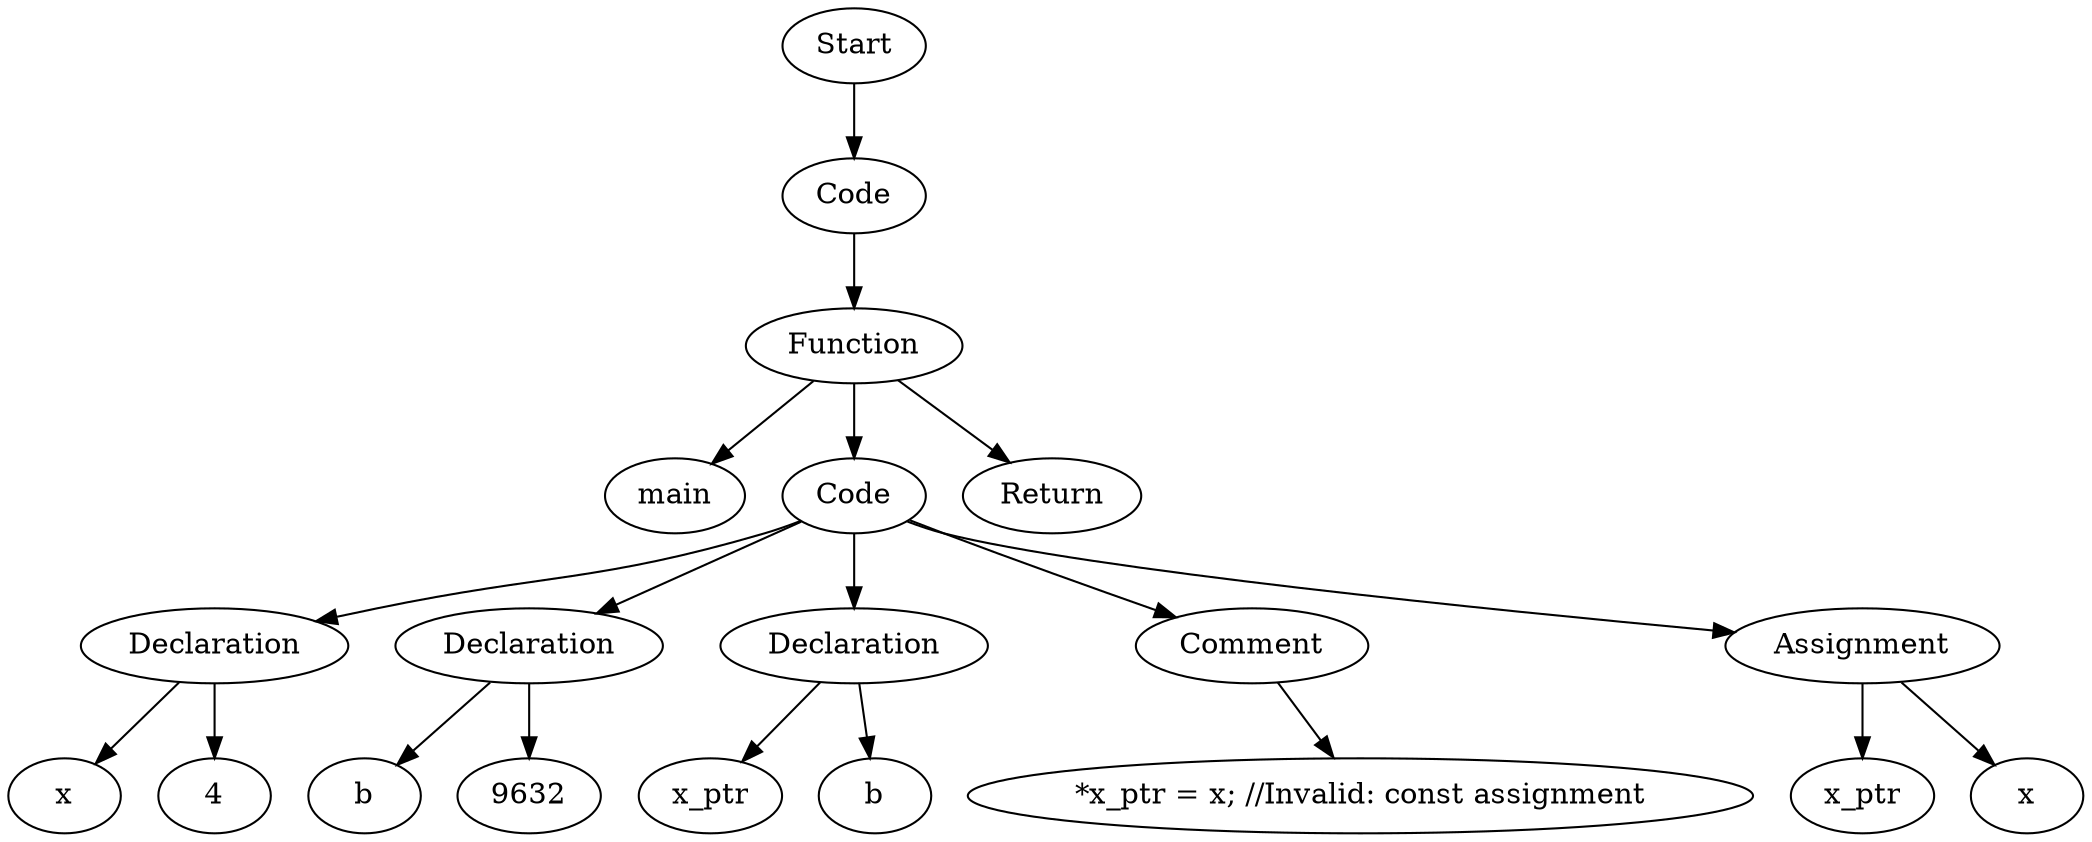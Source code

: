 digraph AST {
  "125904123935808" [label="Start"];
  "125904123935808" -> "125904124135312";
  "125904124135312" [label="Code"];
  "125904124135312" -> "125904124135456";
  "125904124135456" [label="Function"];
  "125904124135456" -> "125904124135600";
  "125904124135456" -> "125904124135648";
  "125904124135456" -> "125904124135744";
  "125904124135600" [label="main"];
  "125904124135648" [label="Code"];
  "125904124135648" -> "125904124135792";
  "125904124135648" -> "125904124135888";
  "125904124135648" -> "125904124136080";
  "125904124135648" -> "125904124136272";
  "125904124135648" -> "125904124136464";
  "125904124135792" [label="Declaration"];
  "125904124135792" -> "125904124135936";
  "125904124135792" -> "125904124135984";
  "125904124135936" [label="x"];
  "125904124135984" [label="4"];
  "125904124135888" [label="Declaration"];
  "125904124135888" -> "125904124136128";
  "125904124135888" -> "125904124136176";
  "125904124136128" [label="b"];
  "125904124136176" [label="9632"];
  "125904124136080" [label="Declaration"];
  "125904124136080" -> "125904124136320";
  "125904124136080" -> "125904124136368";
  "125904124136320" [label="x_ptr"];
  "125904124136368" [label="b"];
  "125904124136272" [label="Comment"];
  "125904124136272" -> "125904124136512";
  "125904124136512" [label="*x_ptr = x; //Invalid: const assignment"];
  "125904124136464" [label="Assignment"];
  "125904124136464" -> "125904124136656";
  "125904124136464" -> "125904124136704";
  "125904124136656" [label="x_ptr"];
  "125904124136704" [label="x"];
  "125904124135744" [label="Return"];
}
